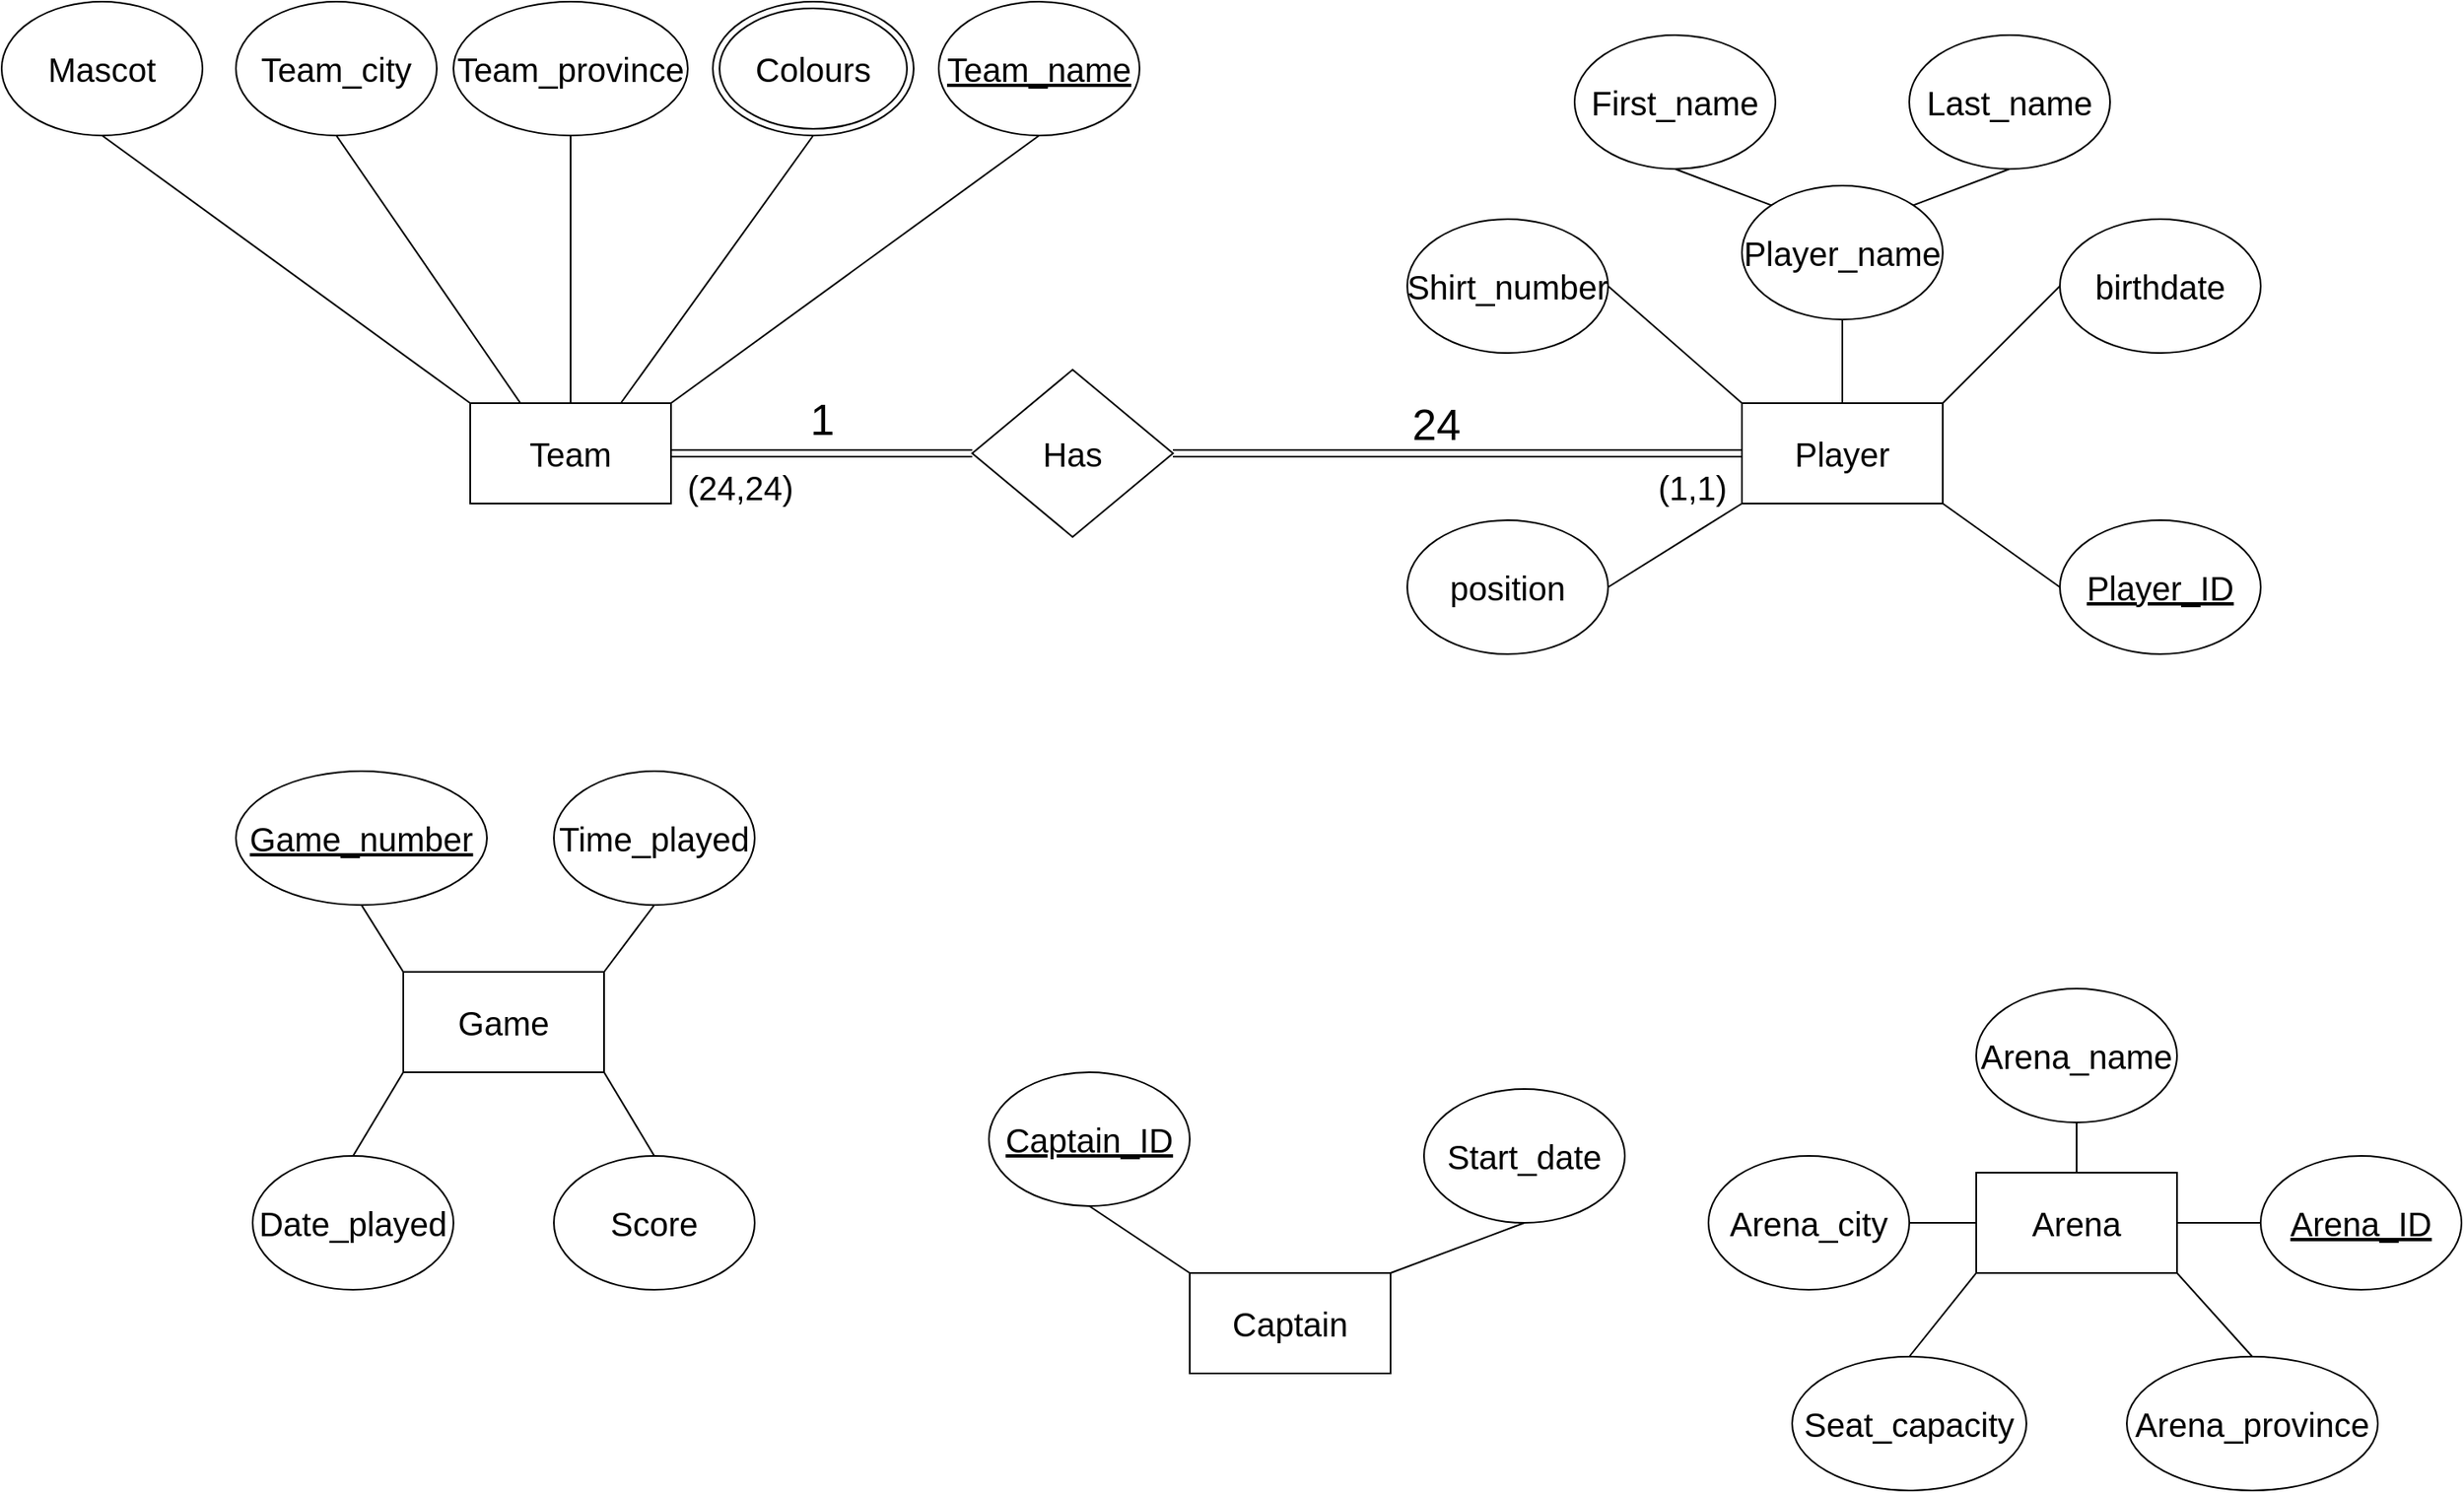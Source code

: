 <mxfile version="22.0.3" type="github">
  <diagram name="Page-1" id="1Um2orX1gDLMB8wrH6vC">
    <mxGraphModel dx="1164" dy="713" grid="1" gridSize="10" guides="1" tooltips="1" connect="1" arrows="1" fold="1" page="1" pageScale="1" pageWidth="850" pageHeight="1100" math="0" shadow="0">
      <root>
        <mxCell id="0" />
        <mxCell id="1" parent="0" />
        <mxCell id="F3CCAS_1allMjRnpE31i-1" value="&lt;font style=&quot;font-size: 20px;&quot;&gt;Team&lt;/font&gt;" style="rounded=0;whiteSpace=wrap;html=1;" parent="1" vertex="1">
          <mxGeometry x="280" y="240" width="120" height="60" as="geometry" />
        </mxCell>
        <mxCell id="F3CCAS_1allMjRnpE31i-2" value="&lt;font style=&quot;font-size: 20px;&quot;&gt;Mascot&lt;/font&gt;" style="ellipse;whiteSpace=wrap;html=1;" parent="1" vertex="1">
          <mxGeometry width="120" height="80" as="geometry" />
        </mxCell>
        <mxCell id="F3CCAS_1allMjRnpE31i-4" value="&lt;span style=&quot;font-size: 20px;&quot;&gt;&lt;u&gt;Team_name&lt;/u&gt;&lt;/span&gt;" style="ellipse;whiteSpace=wrap;html=1;" parent="1" vertex="1">
          <mxGeometry x="560" width="120" height="80" as="geometry" />
        </mxCell>
        <mxCell id="F3CCAS_1allMjRnpE31i-5" value="&lt;font style=&quot;font-size: 20px;&quot;&gt;Team_city&lt;/font&gt;" style="ellipse;whiteSpace=wrap;html=1;" parent="1" vertex="1">
          <mxGeometry x="140" width="120" height="80" as="geometry" />
        </mxCell>
        <mxCell id="F3CCAS_1allMjRnpE31i-7" value="" style="endArrow=none;html=1;rounded=0;entryX=0;entryY=0;entryDx=0;entryDy=0;exitX=0.5;exitY=1;exitDx=0;exitDy=0;" parent="1" source="F3CCAS_1allMjRnpE31i-2" target="F3CCAS_1allMjRnpE31i-1" edge="1">
          <mxGeometry width="50" height="50" relative="1" as="geometry">
            <mxPoint x="400" y="220" as="sourcePoint" />
            <mxPoint x="450" y="170" as="targetPoint" />
          </mxGeometry>
        </mxCell>
        <mxCell id="F3CCAS_1allMjRnpE31i-9" value="" style="endArrow=none;html=1;rounded=0;entryX=0.25;entryY=0;entryDx=0;entryDy=0;exitX=0.5;exitY=1;exitDx=0;exitDy=0;" parent="1" source="F3CCAS_1allMjRnpE31i-5" target="F3CCAS_1allMjRnpE31i-1" edge="1">
          <mxGeometry width="50" height="50" relative="1" as="geometry">
            <mxPoint x="400" y="220" as="sourcePoint" />
            <mxPoint x="450" y="170" as="targetPoint" />
          </mxGeometry>
        </mxCell>
        <mxCell id="F3CCAS_1allMjRnpE31i-11" value="" style="endArrow=none;html=1;rounded=0;exitX=1;exitY=0;exitDx=0;exitDy=0;entryX=0.5;entryY=1;entryDx=0;entryDy=0;" parent="1" source="F3CCAS_1allMjRnpE31i-1" target="F3CCAS_1allMjRnpE31i-4" edge="1">
          <mxGeometry width="50" height="50" relative="1" as="geometry">
            <mxPoint x="400" y="220" as="sourcePoint" />
            <mxPoint x="450" y="170" as="targetPoint" />
          </mxGeometry>
        </mxCell>
        <mxCell id="F3CCAS_1allMjRnpE31i-12" value="" style="endArrow=none;html=1;rounded=0;entryX=0.75;entryY=0;entryDx=0;entryDy=0;exitX=0.5;exitY=1;exitDx=0;exitDy=0;" parent="1" source="F3CCAS_1allMjRnpE31i-17" target="F3CCAS_1allMjRnpE31i-1" edge="1">
          <mxGeometry width="50" height="50" relative="1" as="geometry">
            <mxPoint x="470" y="110" as="sourcePoint" />
            <mxPoint x="450" y="170" as="targetPoint" />
          </mxGeometry>
        </mxCell>
        <mxCell id="F3CCAS_1allMjRnpE31i-13" value="&lt;font style=&quot;font-size: 20px;&quot;&gt;Team_province&lt;/font&gt;" style="ellipse;whiteSpace=wrap;html=1;" parent="1" vertex="1">
          <mxGeometry x="270" width="140" height="80" as="geometry" />
        </mxCell>
        <mxCell id="F3CCAS_1allMjRnpE31i-14" value="" style="endArrow=none;html=1;rounded=0;entryX=0.5;entryY=1;entryDx=0;entryDy=0;exitX=0.5;exitY=0;exitDx=0;exitDy=0;" parent="1" source="F3CCAS_1allMjRnpE31i-1" target="F3CCAS_1allMjRnpE31i-13" edge="1">
          <mxGeometry width="50" height="50" relative="1" as="geometry">
            <mxPoint x="400" y="220" as="sourcePoint" />
            <mxPoint x="450" y="170" as="targetPoint" />
          </mxGeometry>
        </mxCell>
        <mxCell id="F3CCAS_1allMjRnpE31i-17" value="&lt;font style=&quot;font-size: 20px;&quot;&gt;Colours&lt;/font&gt;" style="ellipse;shape=doubleEllipse;whiteSpace=wrap;html=1;" parent="1" vertex="1">
          <mxGeometry x="425" width="120" height="80" as="geometry" />
        </mxCell>
        <mxCell id="F3CCAS_1allMjRnpE31i-18" value="&lt;font style=&quot;font-size: 20px;&quot;&gt;Player&lt;/font&gt;" style="rounded=0;whiteSpace=wrap;html=1;" parent="1" vertex="1">
          <mxGeometry x="1040" y="240" width="120" height="60" as="geometry" />
        </mxCell>
        <mxCell id="F3CCAS_1allMjRnpE31i-22" value="&lt;font style=&quot;font-size: 20px;&quot;&gt;&lt;u&gt;Player_ID&lt;/u&gt;&lt;/font&gt;" style="ellipse;whiteSpace=wrap;html=1;" parent="1" vertex="1">
          <mxGeometry x="1230" y="310" width="120" height="80" as="geometry" />
        </mxCell>
        <mxCell id="F3CCAS_1allMjRnpE31i-23" value="&lt;span style=&quot;font-size: 20px;&quot;&gt;Player_name&lt;/span&gt;" style="ellipse;whiteSpace=wrap;html=1;" parent="1" vertex="1">
          <mxGeometry x="1040" y="110" width="120" height="80" as="geometry" />
        </mxCell>
        <mxCell id="F3CCAS_1allMjRnpE31i-24" value="&lt;span style=&quot;font-size: 20px;&quot;&gt;First_name&lt;/span&gt;" style="ellipse;whiteSpace=wrap;html=1;" parent="1" vertex="1">
          <mxGeometry x="940" y="20" width="120" height="80" as="geometry" />
        </mxCell>
        <mxCell id="F3CCAS_1allMjRnpE31i-25" value="&lt;font style=&quot;font-size: 20px;&quot;&gt;Last_name&lt;/font&gt;" style="ellipse;whiteSpace=wrap;html=1;" parent="1" vertex="1">
          <mxGeometry x="1140" y="20" width="120" height="80" as="geometry" />
        </mxCell>
        <mxCell id="F3CCAS_1allMjRnpE31i-26" value="" style="endArrow=none;html=1;rounded=0;entryX=0;entryY=0;entryDx=0;entryDy=0;exitX=0.5;exitY=1;exitDx=0;exitDy=0;" parent="1" source="F3CCAS_1allMjRnpE31i-24" target="F3CCAS_1allMjRnpE31i-23" edge="1">
          <mxGeometry width="50" height="50" relative="1" as="geometry">
            <mxPoint x="210" y="420" as="sourcePoint" />
            <mxPoint x="260" y="370" as="targetPoint" />
          </mxGeometry>
        </mxCell>
        <mxCell id="F3CCAS_1allMjRnpE31i-27" value="" style="endArrow=none;html=1;rounded=0;entryX=1;entryY=0;entryDx=0;entryDy=0;exitX=0.5;exitY=1;exitDx=0;exitDy=0;" parent="1" source="F3CCAS_1allMjRnpE31i-25" target="F3CCAS_1allMjRnpE31i-23" edge="1">
          <mxGeometry width="50" height="50" relative="1" as="geometry">
            <mxPoint x="210" y="420" as="sourcePoint" />
            <mxPoint x="260" y="370" as="targetPoint" />
          </mxGeometry>
        </mxCell>
        <mxCell id="F3CCAS_1allMjRnpE31i-28" value="&lt;font style=&quot;font-size: 20px;&quot;&gt;position&lt;/font&gt;" style="ellipse;whiteSpace=wrap;html=1;" parent="1" vertex="1">
          <mxGeometry x="840" y="310" width="120" height="80" as="geometry" />
        </mxCell>
        <mxCell id="F3CCAS_1allMjRnpE31i-29" value="&lt;font style=&quot;font-size: 20px;&quot;&gt;birthdate&lt;/font&gt;" style="ellipse;whiteSpace=wrap;html=1;" parent="1" vertex="1">
          <mxGeometry x="1230" y="130" width="120" height="80" as="geometry" />
        </mxCell>
        <mxCell id="F3CCAS_1allMjRnpE31i-30" value="" style="endArrow=none;html=1;rounded=0;exitX=0.5;exitY=1;exitDx=0;exitDy=0;entryX=0.5;entryY=0;entryDx=0;entryDy=0;" parent="1" source="F3CCAS_1allMjRnpE31i-23" target="F3CCAS_1allMjRnpE31i-18" edge="1">
          <mxGeometry width="50" height="50" relative="1" as="geometry">
            <mxPoint x="560" y="600" as="sourcePoint" />
            <mxPoint x="610" y="550" as="targetPoint" />
          </mxGeometry>
        </mxCell>
        <mxCell id="F3CCAS_1allMjRnpE31i-32" value="" style="endArrow=none;html=1;rounded=0;entryX=0;entryY=0.5;entryDx=0;entryDy=0;exitX=1;exitY=0;exitDx=0;exitDy=0;" parent="1" source="F3CCAS_1allMjRnpE31i-18" target="F3CCAS_1allMjRnpE31i-29" edge="1">
          <mxGeometry width="50" height="50" relative="1" as="geometry">
            <mxPoint x="560" y="600" as="sourcePoint" />
            <mxPoint x="610" y="550" as="targetPoint" />
          </mxGeometry>
        </mxCell>
        <mxCell id="F3CCAS_1allMjRnpE31i-33" value="" style="endArrow=none;html=1;rounded=0;exitX=0;exitY=0.5;exitDx=0;exitDy=0;entryX=1;entryY=1;entryDx=0;entryDy=0;" parent="1" source="F3CCAS_1allMjRnpE31i-22" target="F3CCAS_1allMjRnpE31i-18" edge="1">
          <mxGeometry width="50" height="50" relative="1" as="geometry">
            <mxPoint x="560" y="600" as="sourcePoint" />
            <mxPoint x="610" y="550" as="targetPoint" />
          </mxGeometry>
        </mxCell>
        <mxCell id="F3CCAS_1allMjRnpE31i-34" value="" style="endArrow=none;html=1;rounded=0;exitX=1;exitY=0.5;exitDx=0;exitDy=0;entryX=0;entryY=1;entryDx=0;entryDy=0;" parent="1" source="F3CCAS_1allMjRnpE31i-28" target="F3CCAS_1allMjRnpE31i-18" edge="1">
          <mxGeometry width="50" height="50" relative="1" as="geometry">
            <mxPoint x="560" y="600" as="sourcePoint" />
            <mxPoint x="610" y="550" as="targetPoint" />
          </mxGeometry>
        </mxCell>
        <mxCell id="F3CCAS_1allMjRnpE31i-36" value="&lt;font style=&quot;font-size: 20px;&quot;&gt;Captain&lt;/font&gt;" style="rounded=0;whiteSpace=wrap;html=1;" parent="1" vertex="1">
          <mxGeometry x="710" y="760" width="120" height="60" as="geometry" />
        </mxCell>
        <mxCell id="F3CCAS_1allMjRnpE31i-37" value="&lt;font style=&quot;font-size: 20px;&quot;&gt;&lt;u&gt;Captain_ID&lt;/u&gt;&lt;/font&gt;" style="ellipse;whiteSpace=wrap;html=1;" parent="1" vertex="1">
          <mxGeometry x="590" y="640" width="120" height="80" as="geometry" />
        </mxCell>
        <mxCell id="F3CCAS_1allMjRnpE31i-38" value="&lt;font style=&quot;font-size: 20px;&quot;&gt;Start_date&lt;/font&gt;" style="ellipse;whiteSpace=wrap;html=1;" parent="1" vertex="1">
          <mxGeometry x="850" y="650" width="120" height="80" as="geometry" />
        </mxCell>
        <mxCell id="F3CCAS_1allMjRnpE31i-39" value="" style="endArrow=none;html=1;rounded=0;exitX=1;exitY=0;exitDx=0;exitDy=0;entryX=0.5;entryY=1;entryDx=0;entryDy=0;" parent="1" source="F3CCAS_1allMjRnpE31i-36" target="F3CCAS_1allMjRnpE31i-38" edge="1">
          <mxGeometry width="50" height="50" relative="1" as="geometry">
            <mxPoint x="980" y="660" as="sourcePoint" />
            <mxPoint x="1030" y="610" as="targetPoint" />
          </mxGeometry>
        </mxCell>
        <mxCell id="F3CCAS_1allMjRnpE31i-40" value="" style="endArrow=none;html=1;rounded=0;entryX=0.5;entryY=1;entryDx=0;entryDy=0;exitX=0;exitY=0;exitDx=0;exitDy=0;" parent="1" source="F3CCAS_1allMjRnpE31i-36" target="F3CCAS_1allMjRnpE31i-37" edge="1">
          <mxGeometry width="50" height="50" relative="1" as="geometry">
            <mxPoint x="980" y="660" as="sourcePoint" />
            <mxPoint x="1030" y="610" as="targetPoint" />
          </mxGeometry>
        </mxCell>
        <mxCell id="irxl1gJs7Yzo-ps2P689-1" value="&lt;font style=&quot;font-size: 20px;&quot;&gt;Shirt_number&lt;/font&gt;" style="ellipse;whiteSpace=wrap;html=1;" vertex="1" parent="1">
          <mxGeometry x="840" y="130" width="120" height="80" as="geometry" />
        </mxCell>
        <mxCell id="irxl1gJs7Yzo-ps2P689-2" value="" style="endArrow=none;html=1;rounded=0;entryX=0;entryY=0;entryDx=0;entryDy=0;exitX=1;exitY=0.5;exitDx=0;exitDy=0;" edge="1" parent="1" source="irxl1gJs7Yzo-ps2P689-1" target="F3CCAS_1allMjRnpE31i-18">
          <mxGeometry width="50" height="50" relative="1" as="geometry">
            <mxPoint x="350" y="520" as="sourcePoint" />
            <mxPoint x="400" y="470" as="targetPoint" />
          </mxGeometry>
        </mxCell>
        <mxCell id="irxl1gJs7Yzo-ps2P689-4" value="&lt;font style=&quot;font-size: 20px;&quot;&gt;Game&lt;/font&gt;" style="rounded=0;whiteSpace=wrap;html=1;" vertex="1" parent="1">
          <mxGeometry x="240" y="580" width="120" height="60" as="geometry" />
        </mxCell>
        <mxCell id="irxl1gJs7Yzo-ps2P689-5" value="&lt;font style=&quot;font-size: 20px;&quot;&gt;&lt;u&gt;Game_number&lt;/u&gt;&lt;/font&gt;" style="ellipse;whiteSpace=wrap;html=1;" vertex="1" parent="1">
          <mxGeometry x="140" y="460" width="150" height="80" as="geometry" />
        </mxCell>
        <mxCell id="irxl1gJs7Yzo-ps2P689-6" value="" style="endArrow=none;html=1;rounded=0;entryX=0.5;entryY=1;entryDx=0;entryDy=0;exitX=0;exitY=0;exitDx=0;exitDy=0;" edge="1" parent="1" source="irxl1gJs7Yzo-ps2P689-4" target="irxl1gJs7Yzo-ps2P689-5">
          <mxGeometry width="50" height="50" relative="1" as="geometry">
            <mxPoint x="270" y="600" as="sourcePoint" />
            <mxPoint x="320" y="550" as="targetPoint" />
          </mxGeometry>
        </mxCell>
        <mxCell id="irxl1gJs7Yzo-ps2P689-8" value="&lt;font style=&quot;font-size: 20px;&quot;&gt;Time_played&lt;/font&gt;" style="ellipse;whiteSpace=wrap;html=1;" vertex="1" parent="1">
          <mxGeometry x="330" y="460" width="120" height="80" as="geometry" />
        </mxCell>
        <mxCell id="irxl1gJs7Yzo-ps2P689-9" value="&lt;font style=&quot;font-size: 20px;&quot;&gt;Date_played&lt;/font&gt;" style="ellipse;whiteSpace=wrap;html=1;" vertex="1" parent="1">
          <mxGeometry x="150" y="690" width="120" height="80" as="geometry" />
        </mxCell>
        <mxCell id="irxl1gJs7Yzo-ps2P689-10" value="&lt;font style=&quot;font-size: 20px;&quot;&gt;Score&lt;/font&gt;" style="ellipse;whiteSpace=wrap;html=1;" vertex="1" parent="1">
          <mxGeometry x="330" y="690" width="120" height="80" as="geometry" />
        </mxCell>
        <mxCell id="irxl1gJs7Yzo-ps2P689-11" value="" style="endArrow=none;html=1;rounded=0;entryX=0.5;entryY=1;entryDx=0;entryDy=0;exitX=1;exitY=0;exitDx=0;exitDy=0;" edge="1" parent="1" source="irxl1gJs7Yzo-ps2P689-4" target="irxl1gJs7Yzo-ps2P689-8">
          <mxGeometry width="50" height="50" relative="1" as="geometry">
            <mxPoint x="270" y="590" as="sourcePoint" />
            <mxPoint x="320" y="540" as="targetPoint" />
          </mxGeometry>
        </mxCell>
        <mxCell id="irxl1gJs7Yzo-ps2P689-12" value="" style="endArrow=none;html=1;rounded=0;entryX=0.5;entryY=0;entryDx=0;entryDy=0;exitX=0;exitY=1;exitDx=0;exitDy=0;" edge="1" parent="1" source="irxl1gJs7Yzo-ps2P689-4" target="irxl1gJs7Yzo-ps2P689-9">
          <mxGeometry width="50" height="50" relative="1" as="geometry">
            <mxPoint x="270" y="590" as="sourcePoint" />
            <mxPoint x="320" y="540" as="targetPoint" />
          </mxGeometry>
        </mxCell>
        <mxCell id="irxl1gJs7Yzo-ps2P689-13" value="" style="endArrow=none;html=1;rounded=0;entryX=0.5;entryY=0;entryDx=0;entryDy=0;exitX=1;exitY=1;exitDx=0;exitDy=0;" edge="1" parent="1" source="irxl1gJs7Yzo-ps2P689-4" target="irxl1gJs7Yzo-ps2P689-10">
          <mxGeometry width="50" height="50" relative="1" as="geometry">
            <mxPoint x="270" y="590" as="sourcePoint" />
            <mxPoint x="320" y="540" as="targetPoint" />
          </mxGeometry>
        </mxCell>
        <mxCell id="irxl1gJs7Yzo-ps2P689-14" value="&lt;font style=&quot;font-size: 20px;&quot;&gt;Arena&lt;/font&gt;" style="rounded=0;whiteSpace=wrap;html=1;" vertex="1" parent="1">
          <mxGeometry x="1180" y="700" width="120" height="60" as="geometry" />
        </mxCell>
        <mxCell id="irxl1gJs7Yzo-ps2P689-15" value="&lt;font style=&quot;font-size: 20px;&quot;&gt;&lt;u&gt;Arena_ID&lt;/u&gt;&lt;/font&gt;" style="ellipse;whiteSpace=wrap;html=1;" vertex="1" parent="1">
          <mxGeometry x="1350" y="690" width="120" height="80" as="geometry" />
        </mxCell>
        <mxCell id="irxl1gJs7Yzo-ps2P689-17" value="&lt;font style=&quot;font-size: 20px;&quot;&gt;Arena_name&lt;/font&gt;" style="ellipse;whiteSpace=wrap;html=1;" vertex="1" parent="1">
          <mxGeometry x="1180" y="590" width="120" height="80" as="geometry" />
        </mxCell>
        <mxCell id="irxl1gJs7Yzo-ps2P689-18" value="&lt;font style=&quot;font-size: 20px;&quot;&gt;Arena_city&lt;/font&gt;" style="ellipse;whiteSpace=wrap;html=1;" vertex="1" parent="1">
          <mxGeometry x="1020" y="690" width="120" height="80" as="geometry" />
        </mxCell>
        <mxCell id="irxl1gJs7Yzo-ps2P689-19" value="&lt;font style=&quot;font-size: 20px;&quot;&gt;Arena_province&lt;/font&gt;" style="ellipse;whiteSpace=wrap;html=1;" vertex="1" parent="1">
          <mxGeometry x="1270" y="810" width="150" height="80" as="geometry" />
        </mxCell>
        <mxCell id="irxl1gJs7Yzo-ps2P689-21" value="&lt;font style=&quot;font-size: 20px;&quot;&gt;Seat_capacity&lt;/font&gt;" style="ellipse;whiteSpace=wrap;html=1;" vertex="1" parent="1">
          <mxGeometry x="1070" y="810" width="140" height="80" as="geometry" />
        </mxCell>
        <mxCell id="irxl1gJs7Yzo-ps2P689-22" value="" style="endArrow=none;html=1;rounded=0;entryX=1;entryY=0.5;entryDx=0;entryDy=0;exitX=0;exitY=0.5;exitDx=0;exitDy=0;" edge="1" parent="1" source="irxl1gJs7Yzo-ps2P689-14" target="irxl1gJs7Yzo-ps2P689-18">
          <mxGeometry width="50" height="50" relative="1" as="geometry">
            <mxPoint x="1190" y="800" as="sourcePoint" />
            <mxPoint x="1240" y="750" as="targetPoint" />
          </mxGeometry>
        </mxCell>
        <mxCell id="irxl1gJs7Yzo-ps2P689-23" value="" style="endArrow=none;html=1;rounded=0;entryX=0.5;entryY=0;entryDx=0;entryDy=0;exitX=0;exitY=1;exitDx=0;exitDy=0;" edge="1" parent="1" source="irxl1gJs7Yzo-ps2P689-14" target="irxl1gJs7Yzo-ps2P689-21">
          <mxGeometry width="50" height="50" relative="1" as="geometry">
            <mxPoint x="1190" y="800" as="sourcePoint" />
            <mxPoint x="1300" y="730" as="targetPoint" />
          </mxGeometry>
        </mxCell>
        <mxCell id="irxl1gJs7Yzo-ps2P689-24" value="" style="endArrow=none;html=1;rounded=0;exitX=0;exitY=0.5;exitDx=0;exitDy=0;entryX=1;entryY=0.5;entryDx=0;entryDy=0;" edge="1" parent="1" source="irxl1gJs7Yzo-ps2P689-15" target="irxl1gJs7Yzo-ps2P689-14">
          <mxGeometry width="50" height="50" relative="1" as="geometry">
            <mxPoint x="1190" y="800" as="sourcePoint" />
            <mxPoint x="1240" y="750" as="targetPoint" />
          </mxGeometry>
        </mxCell>
        <mxCell id="irxl1gJs7Yzo-ps2P689-25" value="" style="endArrow=none;html=1;rounded=0;exitX=0.5;exitY=0;exitDx=0;exitDy=0;entryX=1;entryY=1;entryDx=0;entryDy=0;" edge="1" parent="1" source="irxl1gJs7Yzo-ps2P689-19" target="irxl1gJs7Yzo-ps2P689-14">
          <mxGeometry width="50" height="50" relative="1" as="geometry">
            <mxPoint x="1190" y="800" as="sourcePoint" />
            <mxPoint x="1240" y="750" as="targetPoint" />
          </mxGeometry>
        </mxCell>
        <mxCell id="irxl1gJs7Yzo-ps2P689-26" value="" style="endArrow=none;html=1;rounded=0;exitX=0.5;exitY=1;exitDx=0;exitDy=0;" edge="1" parent="1" source="irxl1gJs7Yzo-ps2P689-17">
          <mxGeometry width="50" height="50" relative="1" as="geometry">
            <mxPoint x="1190" y="800" as="sourcePoint" />
            <mxPoint x="1240" y="700" as="targetPoint" />
          </mxGeometry>
        </mxCell>
        <mxCell id="irxl1gJs7Yzo-ps2P689-29" value="&lt;span style=&quot;font-size: 20px;&quot;&gt;Has&lt;/span&gt;" style="rhombus;whiteSpace=wrap;html=1;" vertex="1" parent="1">
          <mxGeometry x="580" y="220" width="120" height="100" as="geometry" />
        </mxCell>
        <mxCell id="irxl1gJs7Yzo-ps2P689-30" value="" style="shape=link;html=1;rounded=0;exitX=1;exitY=0.5;exitDx=0;exitDy=0;entryX=0;entryY=0.5;entryDx=0;entryDy=0;" edge="1" parent="1" source="F3CCAS_1allMjRnpE31i-1" target="irxl1gJs7Yzo-ps2P689-29">
          <mxGeometry width="100" relative="1" as="geometry">
            <mxPoint x="740" y="360" as="sourcePoint" />
            <mxPoint x="840" y="360" as="targetPoint" />
          </mxGeometry>
        </mxCell>
        <mxCell id="irxl1gJs7Yzo-ps2P689-35" value="&lt;span style=&quot;font-size: 26px;&quot;&gt;1&lt;/span&gt;" style="edgeLabel;html=1;align=center;verticalAlign=middle;resizable=0;points=[];labelBackgroundColor=none;" vertex="1" connectable="0" parent="irxl1gJs7Yzo-ps2P689-30">
          <mxGeometry x="-0.003" y="3" relative="1" as="geometry">
            <mxPoint y="-17" as="offset" />
          </mxGeometry>
        </mxCell>
        <mxCell id="irxl1gJs7Yzo-ps2P689-37" value="&lt;font style=&quot;font-size: 20px;&quot;&gt;(24,24)&lt;/font&gt;" style="edgeLabel;html=1;align=center;verticalAlign=middle;resizable=0;points=[];labelBackgroundColor=none;" vertex="1" connectable="0" parent="irxl1gJs7Yzo-ps2P689-30">
          <mxGeometry x="-0.697" y="-3" relative="1" as="geometry">
            <mxPoint x="13" y="17" as="offset" />
          </mxGeometry>
        </mxCell>
        <mxCell id="irxl1gJs7Yzo-ps2P689-32" value="" style="shape=link;html=1;rounded=0;exitX=1;exitY=0.5;exitDx=0;exitDy=0;entryX=0;entryY=0.5;entryDx=0;entryDy=0;" edge="1" parent="1" source="irxl1gJs7Yzo-ps2P689-29" target="F3CCAS_1allMjRnpE31i-18">
          <mxGeometry width="100" relative="1" as="geometry">
            <mxPoint x="880" y="290" as="sourcePoint" />
            <mxPoint x="980" y="290" as="targetPoint" />
          </mxGeometry>
        </mxCell>
        <mxCell id="irxl1gJs7Yzo-ps2P689-33" value="&lt;font style=&quot;font-size: 26px;&quot;&gt;24&lt;/font&gt;" style="edgeLabel;html=1;align=center;verticalAlign=bottom;resizable=0;points=[];allowArrows=1;labelPosition=center;verticalLabelPosition=top;labelBorderColor=none;labelBackgroundColor=none;" vertex="1" connectable="0" parent="irxl1gJs7Yzo-ps2P689-32">
          <mxGeometry x="-0.051" y="4" relative="1" as="geometry">
            <mxPoint x="-5" y="4" as="offset" />
          </mxGeometry>
        </mxCell>
        <mxCell id="irxl1gJs7Yzo-ps2P689-38" value="&lt;font style=&quot;font-size: 20px;&quot;&gt;(1,1)&lt;/font&gt;" style="edgeLabel;html=1;align=center;verticalAlign=middle;resizable=0;points=[];labelBackgroundColor=none;" vertex="1" connectable="0" parent="irxl1gJs7Yzo-ps2P689-32">
          <mxGeometry x="0.842" y="-4" relative="1" as="geometry">
            <mxPoint x="-3" y="16" as="offset" />
          </mxGeometry>
        </mxCell>
      </root>
    </mxGraphModel>
  </diagram>
</mxfile>
